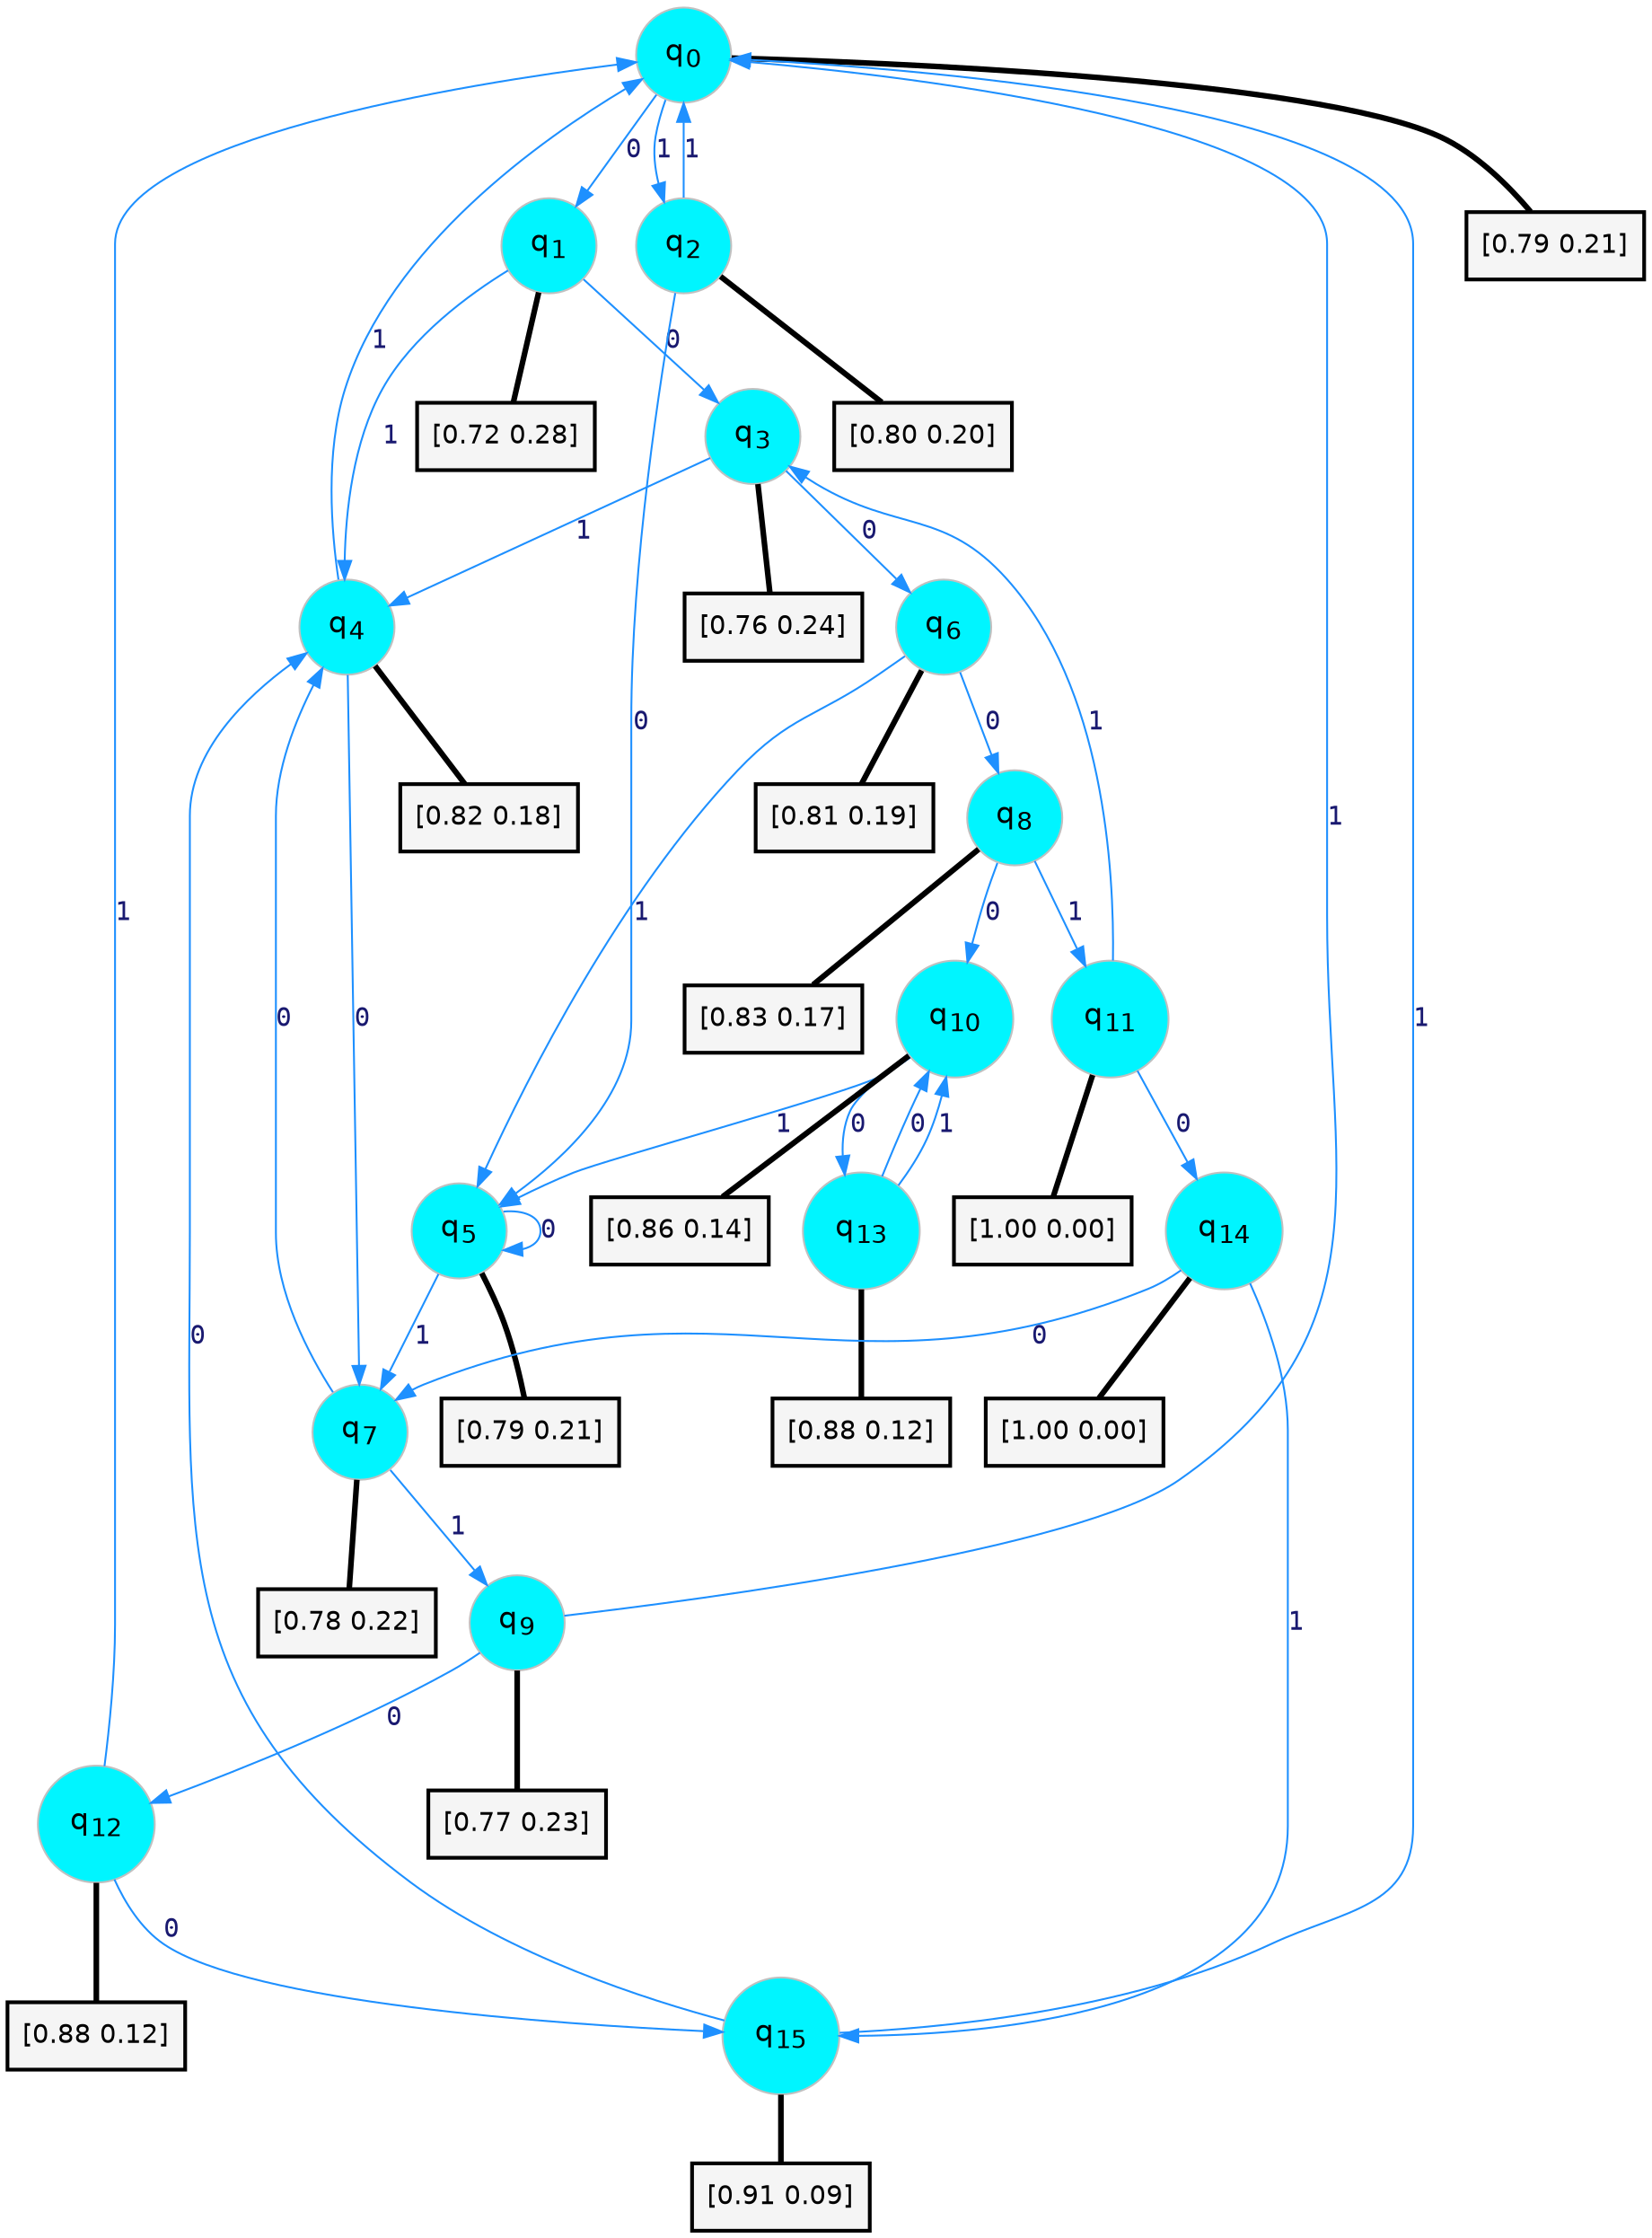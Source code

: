 digraph G {
graph [
bgcolor=transparent, dpi=300, rankdir=TD, size="40,25"];
node [
color=gray, fillcolor=turquoise1, fontcolor=black, fontname=Helvetica, fontsize=16, fontweight=bold, shape=circle, style=filled];
edge [
arrowsize=1, color=dodgerblue1, fontcolor=midnightblue, fontname=courier, fontweight=bold, penwidth=1, style=solid, weight=20];
0[label=<q<SUB>0</SUB>>];
1[label=<q<SUB>1</SUB>>];
2[label=<q<SUB>2</SUB>>];
3[label=<q<SUB>3</SUB>>];
4[label=<q<SUB>4</SUB>>];
5[label=<q<SUB>5</SUB>>];
6[label=<q<SUB>6</SUB>>];
7[label=<q<SUB>7</SUB>>];
8[label=<q<SUB>8</SUB>>];
9[label=<q<SUB>9</SUB>>];
10[label=<q<SUB>10</SUB>>];
11[label=<q<SUB>11</SUB>>];
12[label=<q<SUB>12</SUB>>];
13[label=<q<SUB>13</SUB>>];
14[label=<q<SUB>14</SUB>>];
15[label=<q<SUB>15</SUB>>];
16[label="[0.79 0.21]", shape=box,fontcolor=black, fontname=Helvetica, fontsize=14, penwidth=2, fillcolor=whitesmoke,color=black];
17[label="[0.72 0.28]", shape=box,fontcolor=black, fontname=Helvetica, fontsize=14, penwidth=2, fillcolor=whitesmoke,color=black];
18[label="[0.80 0.20]", shape=box,fontcolor=black, fontname=Helvetica, fontsize=14, penwidth=2, fillcolor=whitesmoke,color=black];
19[label="[0.76 0.24]", shape=box,fontcolor=black, fontname=Helvetica, fontsize=14, penwidth=2, fillcolor=whitesmoke,color=black];
20[label="[0.82 0.18]", shape=box,fontcolor=black, fontname=Helvetica, fontsize=14, penwidth=2, fillcolor=whitesmoke,color=black];
21[label="[0.79 0.21]", shape=box,fontcolor=black, fontname=Helvetica, fontsize=14, penwidth=2, fillcolor=whitesmoke,color=black];
22[label="[0.81 0.19]", shape=box,fontcolor=black, fontname=Helvetica, fontsize=14, penwidth=2, fillcolor=whitesmoke,color=black];
23[label="[0.78 0.22]", shape=box,fontcolor=black, fontname=Helvetica, fontsize=14, penwidth=2, fillcolor=whitesmoke,color=black];
24[label="[0.83 0.17]", shape=box,fontcolor=black, fontname=Helvetica, fontsize=14, penwidth=2, fillcolor=whitesmoke,color=black];
25[label="[0.77 0.23]", shape=box,fontcolor=black, fontname=Helvetica, fontsize=14, penwidth=2, fillcolor=whitesmoke,color=black];
26[label="[0.86 0.14]", shape=box,fontcolor=black, fontname=Helvetica, fontsize=14, penwidth=2, fillcolor=whitesmoke,color=black];
27[label="[1.00 0.00]", shape=box,fontcolor=black, fontname=Helvetica, fontsize=14, penwidth=2, fillcolor=whitesmoke,color=black];
28[label="[0.88 0.12]", shape=box,fontcolor=black, fontname=Helvetica, fontsize=14, penwidth=2, fillcolor=whitesmoke,color=black];
29[label="[0.88 0.12]", shape=box,fontcolor=black, fontname=Helvetica, fontsize=14, penwidth=2, fillcolor=whitesmoke,color=black];
30[label="[1.00 0.00]", shape=box,fontcolor=black, fontname=Helvetica, fontsize=14, penwidth=2, fillcolor=whitesmoke,color=black];
31[label="[0.91 0.09]", shape=box,fontcolor=black, fontname=Helvetica, fontsize=14, penwidth=2, fillcolor=whitesmoke,color=black];
0->1 [label=0];
0->2 [label=1];
0->16 [arrowhead=none, penwidth=3,color=black];
1->3 [label=0];
1->4 [label=1];
1->17 [arrowhead=none, penwidth=3,color=black];
2->5 [label=0];
2->0 [label=1];
2->18 [arrowhead=none, penwidth=3,color=black];
3->6 [label=0];
3->4 [label=1];
3->19 [arrowhead=none, penwidth=3,color=black];
4->7 [label=0];
4->0 [label=1];
4->20 [arrowhead=none, penwidth=3,color=black];
5->5 [label=0];
5->7 [label=1];
5->21 [arrowhead=none, penwidth=3,color=black];
6->8 [label=0];
6->5 [label=1];
6->22 [arrowhead=none, penwidth=3,color=black];
7->4 [label=0];
7->9 [label=1];
7->23 [arrowhead=none, penwidth=3,color=black];
8->10 [label=0];
8->11 [label=1];
8->24 [arrowhead=none, penwidth=3,color=black];
9->12 [label=0];
9->0 [label=1];
9->25 [arrowhead=none, penwidth=3,color=black];
10->13 [label=0];
10->5 [label=1];
10->26 [arrowhead=none, penwidth=3,color=black];
11->14 [label=0];
11->3 [label=1];
11->27 [arrowhead=none, penwidth=3,color=black];
12->15 [label=0];
12->0 [label=1];
12->28 [arrowhead=none, penwidth=3,color=black];
13->10 [label=0];
13->10 [label=1];
13->29 [arrowhead=none, penwidth=3,color=black];
14->7 [label=0];
14->15 [label=1];
14->30 [arrowhead=none, penwidth=3,color=black];
15->4 [label=0];
15->0 [label=1];
15->31 [arrowhead=none, penwidth=3,color=black];
}
